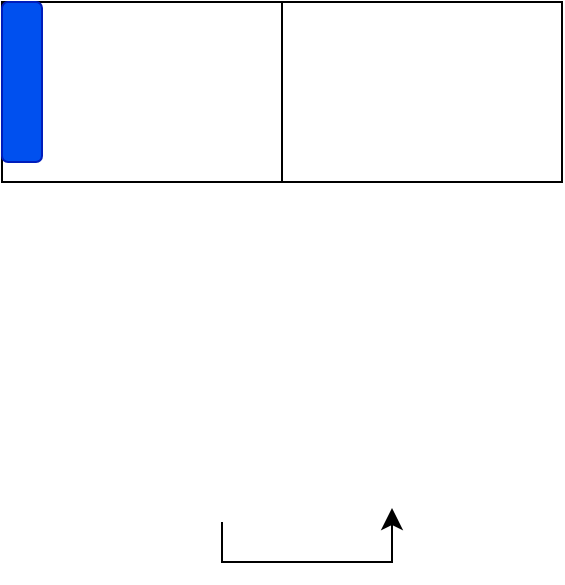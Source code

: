 <mxfile>
    <diagram id="oJ--TzWFgGKFmSyF0s73" name="Page-1">
        <mxGraphModel dx="662" dy="324" grid="1" gridSize="10" guides="1" tooltips="1" connect="1" arrows="1" fold="1" page="1" pageScale="1" pageWidth="850" pageHeight="1100" math="0" shadow="0">
            <root>
                <mxCell id="0"/>
                <mxCell id="1" parent="0"/>
                <mxCell id="104" value="" style="edgeStyle=segmentEdgeStyle;endArrow=classic;html=1;curved=0;rounded=0;endSize=8;startSize=8;" parent="1" edge="1">
                    <mxGeometry width="50" height="50" relative="1" as="geometry">
                        <mxPoint x="310" y="390" as="sourcePoint"/>
                        <mxPoint x="395" y="383" as="targetPoint"/>
                        <Array as="points">
                            <mxPoint x="310" y="410"/>
                            <mxPoint x="395" y="410"/>
                        </Array>
                    </mxGeometry>
                </mxCell>
                <mxCell id="105" value="" style="rounded=0;whiteSpace=wrap;html=1;" vertex="1" parent="1">
                    <mxGeometry x="200" y="130" width="140" height="90" as="geometry"/>
                </mxCell>
                <mxCell id="106" value="" style="rounded=0;whiteSpace=wrap;html=1;" vertex="1" parent="1">
                    <mxGeometry x="340" y="130" width="140" height="90" as="geometry"/>
                </mxCell>
                <mxCell id="107" value="" style="rounded=1;whiteSpace=wrap;html=1;fillColor=#0050ef;fontColor=#ffffff;strokeColor=#001DBC;" vertex="1" parent="1">
                    <mxGeometry x="200" y="130" width="20" height="80" as="geometry"/>
                </mxCell>
            </root>
        </mxGraphModel>
    </diagram>
</mxfile>